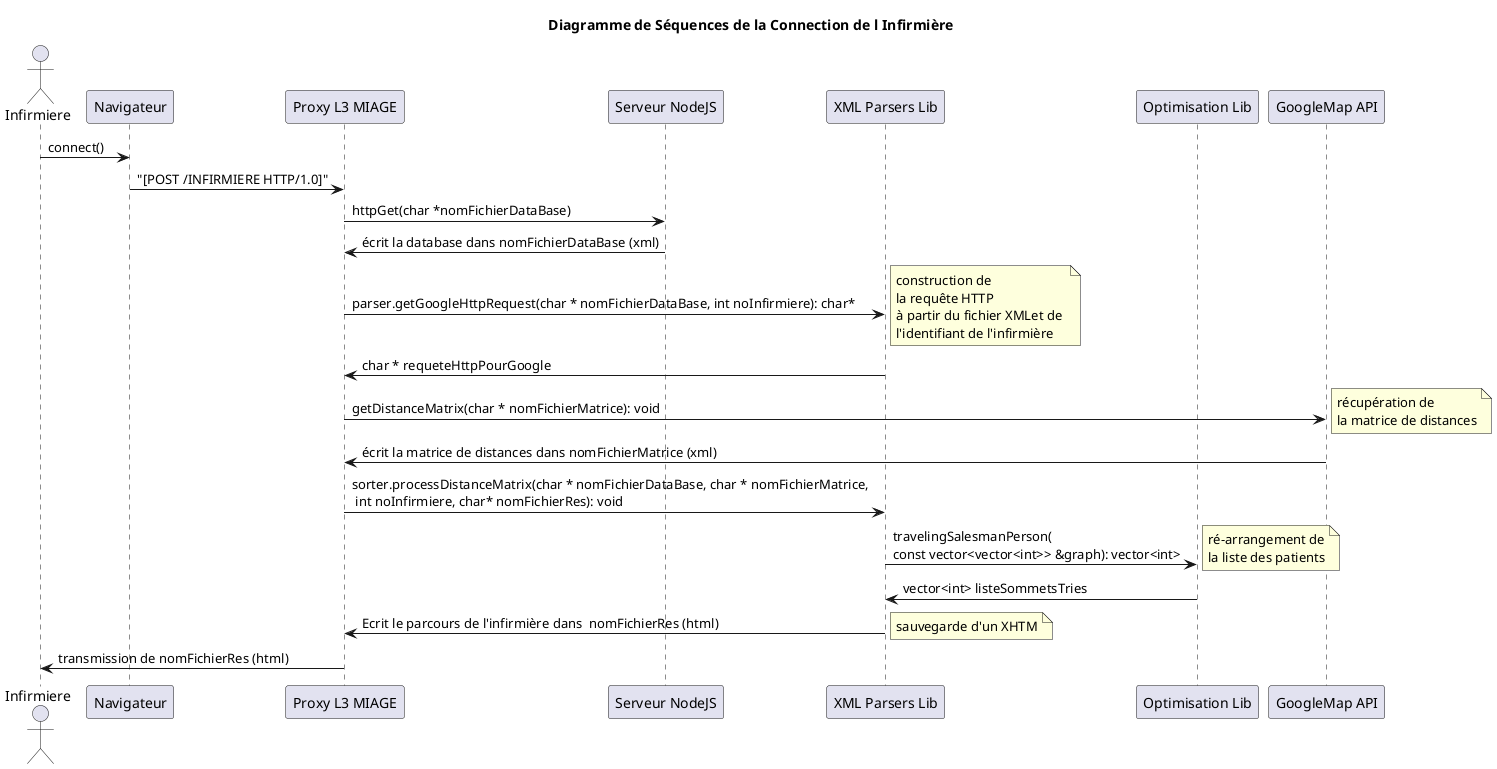 @startuml
    title Diagramme de Séquences de la Connection de l Infirmière

    actor Infirmiere
    participant "Navigateur" as nav 
    participant "Proxy L3 MIAGE" as proxy 
    participant "Serveur NodeJS" as njs
    participant "XML Parsers Lib" as xml 
    participant "Optimisation Lib" as ro 
    participant "GoogleMap API" as google

    Infirmiere -> nav: connect() 
    
    nav -> proxy: "[POST /INFIRMIERE HTTP/1.0]"
    proxy -> njs: httpGet(char *nomFichierDataBase)
    njs -> proxy: écrit la database dans nomFichierDataBase (xml)
    proxy -> xml: parser.getGoogleHttpRequest(char * nomFichierDataBase, int noInfirmiere): char* 
    
    note right: construction de\nla requête HTTP\nà partir du fichier XMLet de \nl'identifiant de l'infirmière
    xml -> proxy: char * requeteHttpPourGoogle

    proxy -> google: getDistanceMatrix(char * nomFichierMatrice): void
    note right: récupération de\nla matrice de distances
    google -> proxy: écrit la matrice de distances dans nomFichierMatrice (xml)

    proxy -> xml: sorter.processDistanceMatrix(char * nomFichierDataBase, char * nomFichierMatrice,\n int noInfirmiere, char* nomFichierRes): void
    xml -> ro: travelingSalesmanPerson(\nconst vector<vector<int>> &graph): vector<int>
    note right: ré-arrangement de\nla liste des patients
    ro -> xml: vector<int> listeSommetsTries
    xml -> proxy: Ecrit le parcours de l'infirmière dans  nomFichierRes (html)
    note right: sauvegarde d'un XHTM
    proxy -> Infirmiere: transmission de nomFichierRes (html)
@enduml
